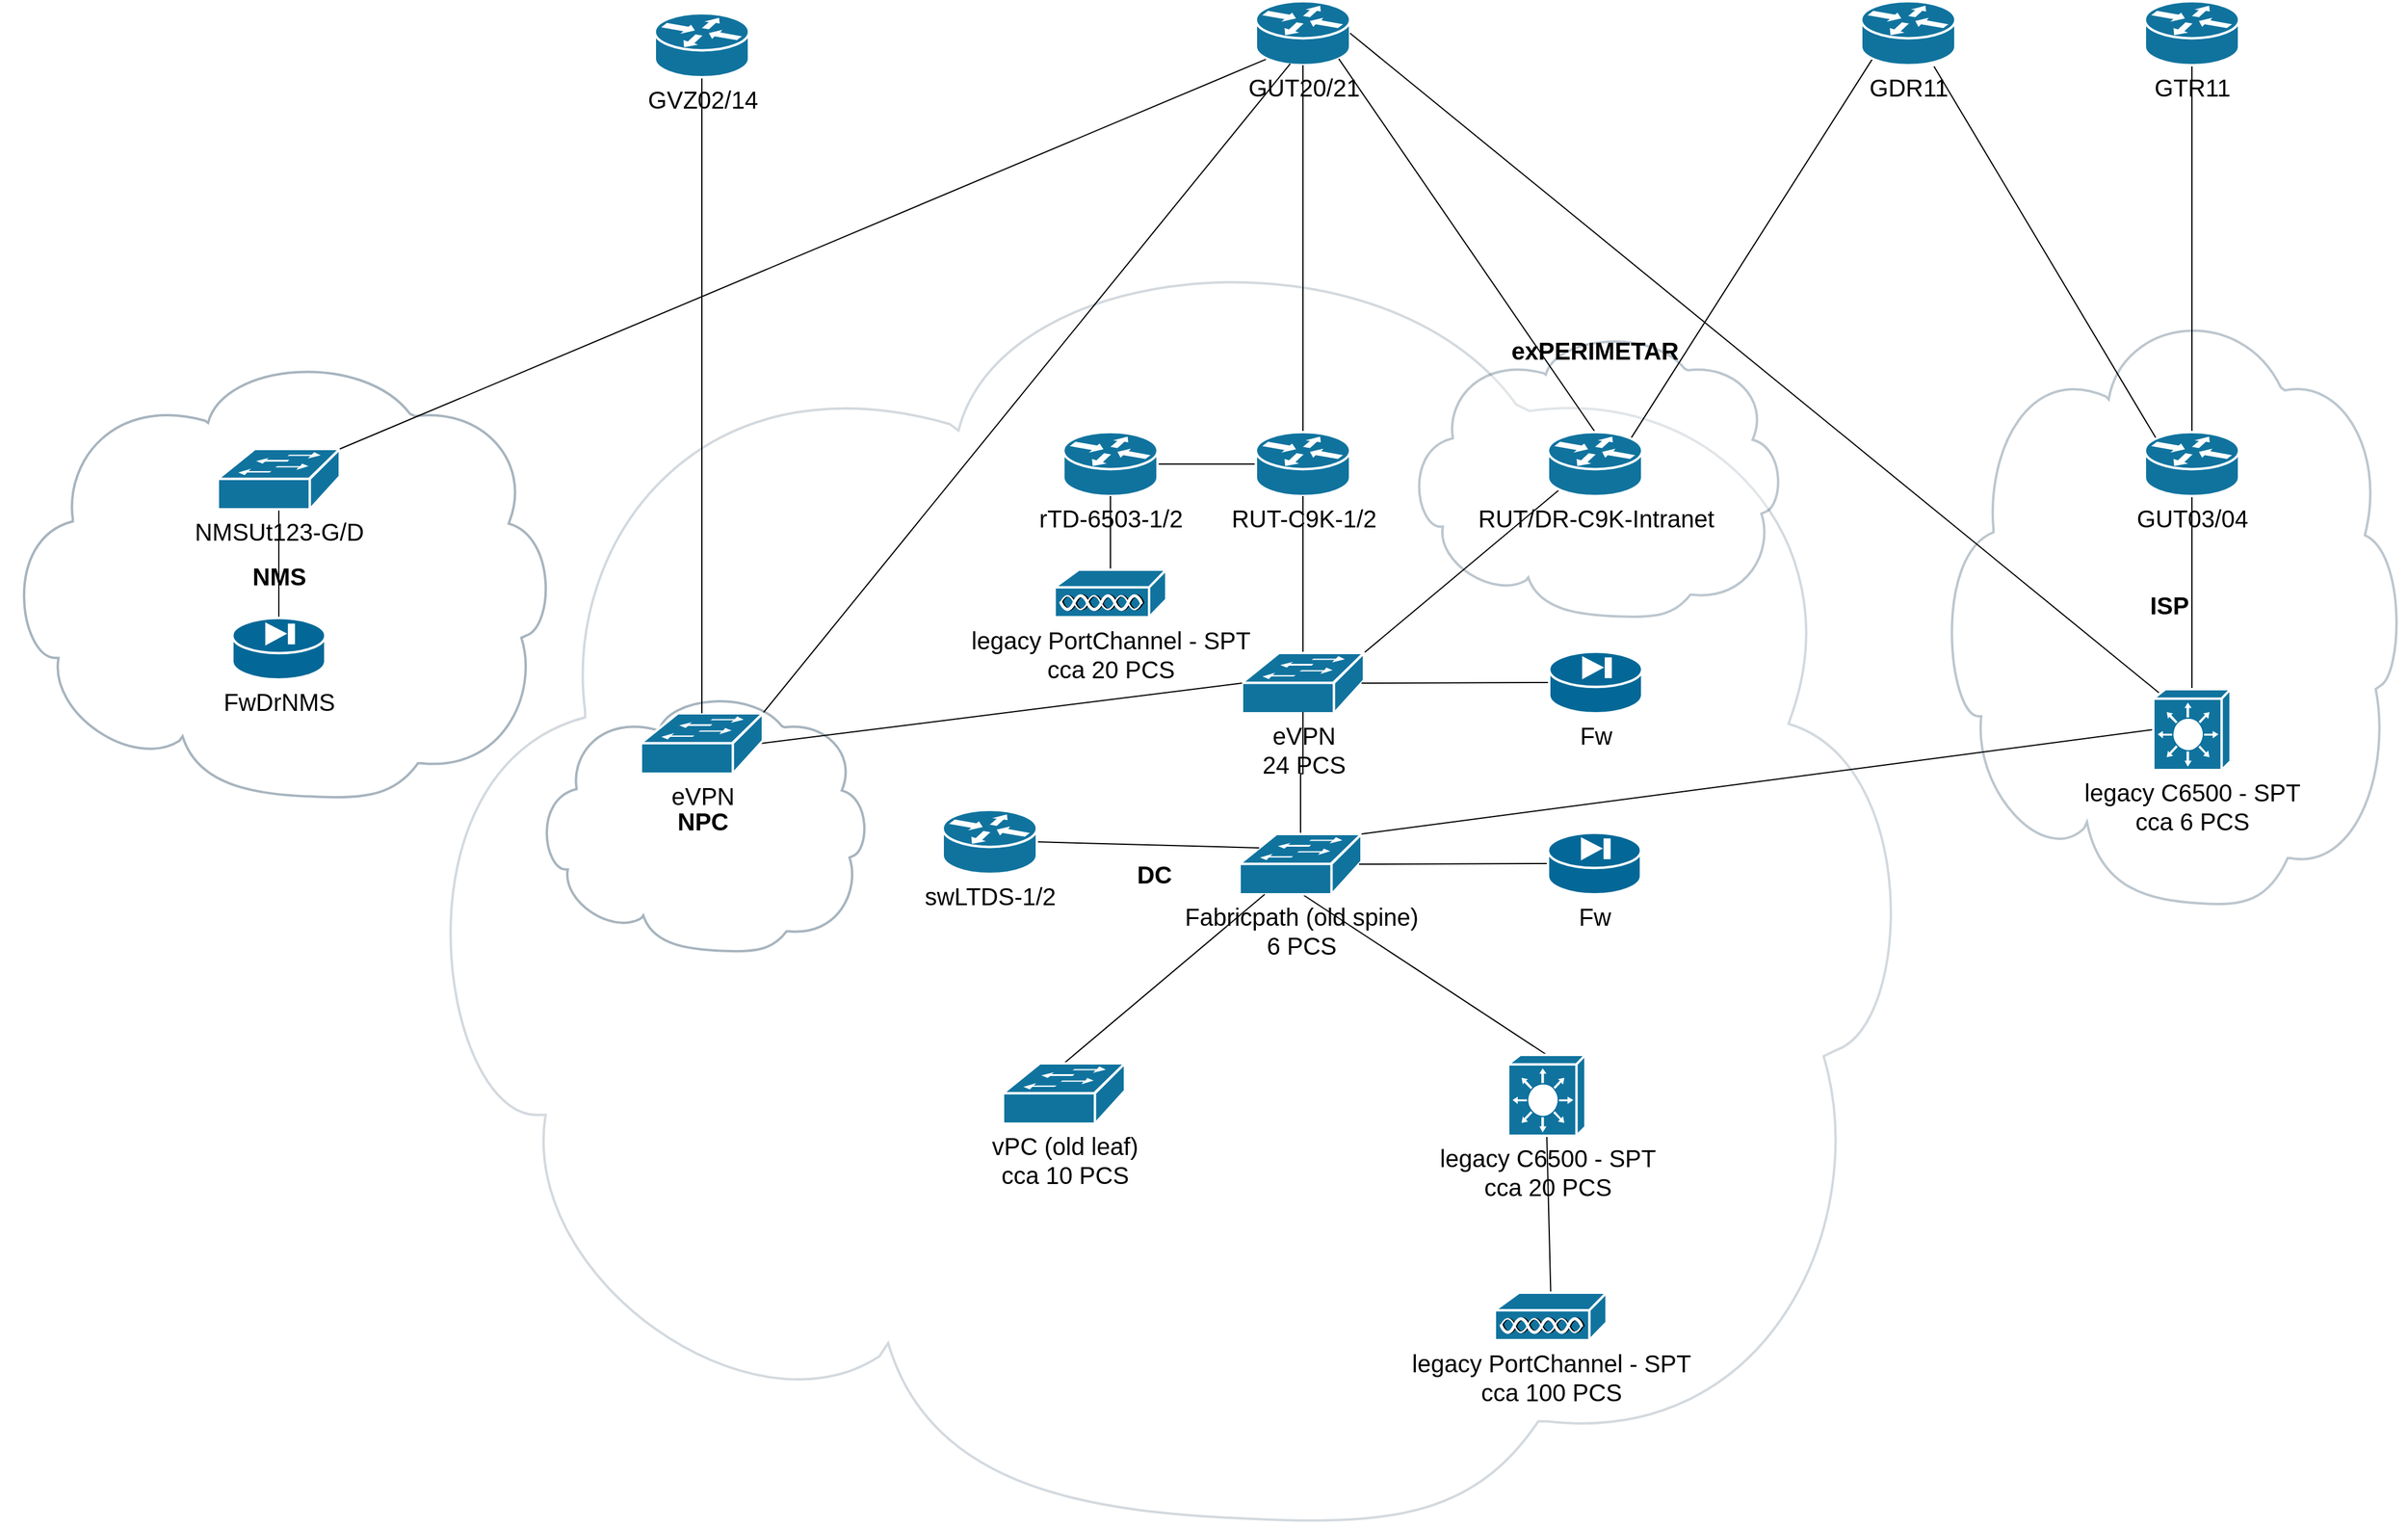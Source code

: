 <mxfile version="20.8.8" type="github">
  <diagram id="6a731a19-8d31-9384-78a2-239565b7b9f0" name="Page-1">
    <mxGraphModel dx="6797" dy="3345" grid="1" gridSize="10" guides="1" tooltips="1" connect="1" arrows="1" fold="1" page="1" pageScale="1" pageWidth="827" pageHeight="1169" background="none" math="0" shadow="0">
      <root>
        <mxCell id="0" />
        <mxCell id="1" parent="0" />
        <mxCell id="YoIVaU23-7nhwGgL-xl8-2268" value="ISP" style="shape=mxgraph.cisco.storage.cloud;html=1;dashed=0;strokeColor=#23445D;fillColor=#ffffff;strokeWidth=2;fontFamily=Helvetica;fontSize=20;fontColor=#000000;align=center;fontStyle=1;opacity=30;" parent="1" vertex="1">
          <mxGeometry x="1010" y="800" width="392" height="500" as="geometry" />
        </mxCell>
        <mxCell id="YoIVaU23-7nhwGgL-xl8-2267" value="NMS" style="shape=mxgraph.cisco.storage.cloud;html=1;dashed=0;strokeColor=#23445D;fillColor=#ffffff;strokeWidth=2;fontFamily=Helvetica;fontSize=20;fontColor=#000000;align=center;fontStyle=1;opacity=40;" parent="1" vertex="1">
          <mxGeometry x="-590" y="840" width="460" height="371" as="geometry" />
        </mxCell>
        <mxCell id="YoIVaU23-7nhwGgL-xl8-2312" value="DC" style="shape=mxgraph.cisco.storage.cloud;html=1;dashed=0;strokeColor=#23445D;fillColor=#ffffff;strokeWidth=2;fontFamily=Helvetica;fontSize=20;fontColor=#000000;align=center;fontStyle=1;opacity=20;verticalAlign=middle;" parent="1" vertex="1">
          <mxGeometry x="-270" y="733" width="1270" height="1080" as="geometry" />
        </mxCell>
        <mxCell id="YoIVaU23-7nhwGgL-xl8-2297" style="edgeStyle=none;rounded=0;orthogonalLoop=1;jettySize=auto;html=1;exitX=0.5;exitY=0;exitDx=0;exitDy=0;exitPerimeter=0;entryX=0.5;entryY=1;entryDx=0;entryDy=0;entryPerimeter=0;fontSize=20;fontColor=#000000;endArrow=none;endFill=0;" parent="1" source="YoIVaU23-7nhwGgL-xl8-2263" target="YoIVaU23-7nhwGgL-xl8-2282" edge="1">
          <mxGeometry relative="1" as="geometry" />
        </mxCell>
        <mxCell id="YoIVaU23-7nhwGgL-xl8-2263" value="legacy PortChannel - SPT&lt;br&gt;cca 100 PCS" style="shape=mxgraph.cisco.misc.access_point;html=1;dashed=0;fillColor=#10739E;strokeColor=#ffffff;strokeWidth=2;verticalLabelPosition=bottom;verticalAlign=top;fontFamily=Helvetica;fontSize=20;fontColor=#000000;" parent="1" vertex="1">
          <mxGeometry x="647.5" y="1620" width="92.5" height="40" as="geometry" />
        </mxCell>
        <mxCell id="YoIVaU23-7nhwGgL-xl8-2318" style="edgeStyle=none;rounded=0;orthogonalLoop=1;jettySize=auto;html=1;exitX=0.5;exitY=0;exitDx=0;exitDy=0;exitPerimeter=0;fontSize=20;fontColor=#000000;endArrow=none;endFill=0;entryX=0.5;entryY=0.98;entryDx=0;entryDy=0;entryPerimeter=0;" parent="1" source="YoIVaU23-7nhwGgL-xl8-2272" target="YoIVaU23-7nhwGgL-xl8-2275" edge="1">
          <mxGeometry relative="1" as="geometry" />
        </mxCell>
        <mxCell id="YoIVaU23-7nhwGgL-xl8-2272" value="FwDrNMS" style="shape=mxgraph.cisco.security.pix_firewall;sketch=0;html=1;pointerEvents=1;dashed=0;fillColor=#036897;strokeColor=#ffffff;strokeWidth=2;verticalLabelPosition=bottom;verticalAlign=top;align=center;outlineConnect=0;fontSize=20;fontColor=#000000;" parent="1" vertex="1">
          <mxGeometry x="-398.5" y="1061" width="77" height="51" as="geometry" />
        </mxCell>
        <mxCell id="YoIVaU23-7nhwGgL-xl8-2275" value="NMSUt123-G/D" style="shape=mxgraph.cisco.switches.workgroup_switch;html=1;dashed=0;fillColor=#10739E;strokeColor=#ffffff;strokeWidth=2;verticalLabelPosition=bottom;verticalAlign=top;fontFamily=Helvetica;fontSize=20;fontColor=#000000;" parent="1" vertex="1">
          <mxGeometry x="-410.5" y="921" width="101" height="50" as="geometry" />
        </mxCell>
        <mxCell id="YoIVaU23-7nhwGgL-xl8-2276" value="exPERIMETAR" style="shape=mxgraph.cisco.storage.cloud;html=1;dashed=0;strokeColor=#23445D;fillColor=#ffffff;strokeWidth=2;fontFamily=Helvetica;fontSize=20;fontColor=#000000;align=center;fontStyle=1;opacity=30;verticalAlign=top;" parent="1" vertex="1">
          <mxGeometry x="571.75" y="821" width="316.5" height="240" as="geometry" />
        </mxCell>
        <mxCell id="YoIVaU23-7nhwGgL-xl8-2317" style="edgeStyle=none;rounded=0;orthogonalLoop=1;jettySize=auto;html=1;exitX=0.12;exitY=0.9;exitDx=0;exitDy=0;exitPerimeter=0;fontSize=20;fontColor=#000000;endArrow=none;endFill=0;entryX=1;entryY=0;entryDx=0;entryDy=0;entryPerimeter=0;" parent="1" source="YoIVaU23-7nhwGgL-xl8-2277" target="YoIVaU23-7nhwGgL-xl8-2275" edge="1">
          <mxGeometry relative="1" as="geometry">
            <mxPoint x="-130.0" y="660" as="targetPoint" />
          </mxGeometry>
        </mxCell>
        <mxCell id="YoIVaU23-7nhwGgL-xl8-2277" value="GUT20/21" style="shape=mxgraph.cisco.routers.router;html=1;dashed=0;fillColor=#10739E;strokeColor=#ffffff;strokeWidth=2;verticalLabelPosition=bottom;verticalAlign=top;fontFamily=Helvetica;fontSize=20;fontColor=#000000;" parent="1" vertex="1">
          <mxGeometry x="449.5" y="550" width="78" height="53" as="geometry" />
        </mxCell>
        <mxCell id="YoIVaU23-7nhwGgL-xl8-2301" style="edgeStyle=none;rounded=0;orthogonalLoop=1;jettySize=auto;html=1;exitX=0;exitY=0.5;exitDx=0;exitDy=0;exitPerimeter=0;entryX=1;entryY=0.5;entryDx=0;entryDy=0;entryPerimeter=0;fontSize=20;fontColor=#000000;endArrow=none;endFill=0;" parent="1" source="YoIVaU23-7nhwGgL-xl8-2278" target="YoIVaU23-7nhwGgL-xl8-2290" edge="1">
          <mxGeometry relative="1" as="geometry" />
        </mxCell>
        <mxCell id="YoIVaU23-7nhwGgL-xl8-2304" style="edgeStyle=none;rounded=0;orthogonalLoop=1;jettySize=auto;html=1;exitX=0.5;exitY=0;exitDx=0;exitDy=0;exitPerimeter=0;fontSize=20;fontColor=#000000;endArrow=none;endFill=0;" parent="1" source="YoIVaU23-7nhwGgL-xl8-2278" target="YoIVaU23-7nhwGgL-xl8-2277" edge="1">
          <mxGeometry relative="1" as="geometry" />
        </mxCell>
        <mxCell id="YoIVaU23-7nhwGgL-xl8-2278" value="RUT-C9K-1/2" style="shape=mxgraph.cisco.routers.router;html=1;dashed=0;fillColor=#10739E;strokeColor=#ffffff;strokeWidth=2;verticalLabelPosition=bottom;verticalAlign=top;fontFamily=Helvetica;fontSize=20;fontColor=#000000;" parent="1" vertex="1">
          <mxGeometry x="449.5" y="907" width="78" height="53" as="geometry" />
        </mxCell>
        <mxCell id="YoIVaU23-7nhwGgL-xl8-2293" style="edgeStyle=orthogonalEdgeStyle;rounded=0;orthogonalLoop=1;jettySize=auto;html=1;exitX=0.5;exitY=0;exitDx=0;exitDy=0;exitPerimeter=0;entryX=0.5;entryY=1;entryDx=0;entryDy=0;entryPerimeter=0;fontSize=20;fontColor=#000000;endArrow=none;endFill=0;" parent="1" source="YoIVaU23-7nhwGgL-xl8-2279" target="YoIVaU23-7nhwGgL-xl8-2278" edge="1">
          <mxGeometry relative="1" as="geometry" />
        </mxCell>
        <mxCell id="YoIVaU23-7nhwGgL-xl8-2300" style="edgeStyle=none;rounded=0;orthogonalLoop=1;jettySize=auto;html=1;exitX=1;exitY=0;exitDx=0;exitDy=0;exitPerimeter=0;entryX=0.12;entryY=0.9;entryDx=0;entryDy=0;entryPerimeter=0;fontSize=20;fontColor=#000000;endArrow=none;endFill=0;" parent="1" source="YoIVaU23-7nhwGgL-xl8-2279" target="YoIVaU23-7nhwGgL-xl8-2285" edge="1">
          <mxGeometry relative="1" as="geometry" />
        </mxCell>
        <mxCell id="YoIVaU23-7nhwGgL-xl8-2279" value="eVPN&lt;br&gt;24 PCS" style="shape=mxgraph.cisco.switches.workgroup_switch;html=1;dashed=0;fillColor=#10739E;strokeColor=#ffffff;strokeWidth=2;verticalLabelPosition=bottom;verticalAlign=top;fontFamily=Helvetica;fontSize=20;fontColor=#000000;" parent="1" vertex="1">
          <mxGeometry x="438" y="1090" width="101" height="50" as="geometry" />
        </mxCell>
        <mxCell id="YoIVaU23-7nhwGgL-xl8-2294" style="edgeStyle=orthogonalEdgeStyle;rounded=0;orthogonalLoop=1;jettySize=auto;html=1;exitX=0.5;exitY=0;exitDx=0;exitDy=0;exitPerimeter=0;entryX=0.5;entryY=0.98;entryDx=0;entryDy=0;entryPerimeter=0;fontSize=20;fontColor=#000000;endArrow=none;endFill=0;" parent="1" source="YoIVaU23-7nhwGgL-xl8-2280" target="YoIVaU23-7nhwGgL-xl8-2279" edge="1">
          <mxGeometry relative="1" as="geometry" />
        </mxCell>
        <mxCell id="YoIVaU23-7nhwGgL-xl8-2295" style="rounded=0;orthogonalLoop=1;jettySize=auto;html=1;exitX=0.5;exitY=0.98;exitDx=0;exitDy=0;exitPerimeter=0;entryX=0.5;entryY=0;entryDx=0;entryDy=0;entryPerimeter=0;fontSize=20;fontColor=#000000;endArrow=none;endFill=0;" parent="1" source="YoIVaU23-7nhwGgL-xl8-2280" target="YoIVaU23-7nhwGgL-xl8-2282" edge="1">
          <mxGeometry relative="1" as="geometry" />
        </mxCell>
        <mxCell id="YoIVaU23-7nhwGgL-xl8-2280" value="Fabricpath (old spine)&lt;br&gt;6 PCS" style="shape=mxgraph.cisco.switches.workgroup_switch;html=1;dashed=0;fillColor=#10739E;strokeColor=#ffffff;strokeWidth=2;verticalLabelPosition=bottom;verticalAlign=top;fontFamily=Helvetica;fontSize=20;fontColor=#000000;" parent="1" vertex="1">
          <mxGeometry x="436" y="1240" width="101" height="50" as="geometry" />
        </mxCell>
        <mxCell id="YoIVaU23-7nhwGgL-xl8-2296" style="edgeStyle=none;rounded=0;orthogonalLoop=1;jettySize=auto;html=1;exitX=0.5;exitY=0;exitDx=0;exitDy=0;exitPerimeter=0;fontSize=20;fontColor=#000000;endArrow=none;endFill=0;" parent="1" source="YoIVaU23-7nhwGgL-xl8-2281" target="YoIVaU23-7nhwGgL-xl8-2280" edge="1">
          <mxGeometry relative="1" as="geometry" />
        </mxCell>
        <mxCell id="YoIVaU23-7nhwGgL-xl8-2281" value="vPC (old leaf)&lt;br&gt;cca 10 PCS" style="shape=mxgraph.cisco.switches.workgroup_switch;html=1;dashed=0;fillColor=#10739E;strokeColor=#ffffff;strokeWidth=2;verticalLabelPosition=bottom;verticalAlign=top;fontFamily=Helvetica;fontSize=20;fontColor=#000000;" parent="1" vertex="1">
          <mxGeometry x="240" y="1430" width="101" height="50" as="geometry" />
        </mxCell>
        <mxCell id="YoIVaU23-7nhwGgL-xl8-2282" value="legacy C6500 - SPT&lt;br&gt;cca 20 PCS" style="shape=mxgraph.cisco.switches.layer_3_switch;html=1;dashed=0;fillColor=#10739E;strokeColor=#ffffff;strokeWidth=2;verticalLabelPosition=bottom;verticalAlign=top;fontFamily=Helvetica;fontSize=20;fontColor=#000000;" parent="1" vertex="1">
          <mxGeometry x="658.5" y="1423" width="64" height="67" as="geometry" />
        </mxCell>
        <mxCell id="YoIVaU23-7nhwGgL-xl8-2298" style="edgeStyle=none;rounded=0;orthogonalLoop=1;jettySize=auto;html=1;exitX=0;exitY=0.5;exitDx=0;exitDy=0;exitPerimeter=0;entryX=0.98;entryY=0.5;entryDx=0;entryDy=0;entryPerimeter=0;fontSize=20;fontColor=#000000;endArrow=none;endFill=0;" parent="1" source="YoIVaU23-7nhwGgL-xl8-2283" target="YoIVaU23-7nhwGgL-xl8-2279" edge="1">
          <mxGeometry relative="1" as="geometry" />
        </mxCell>
        <mxCell id="YoIVaU23-7nhwGgL-xl8-2283" value="Fw" style="shape=mxgraph.cisco.security.pix_firewall;sketch=0;html=1;pointerEvents=1;dashed=0;fillColor=#036897;strokeColor=#ffffff;strokeWidth=2;verticalLabelPosition=bottom;verticalAlign=top;align=center;outlineConnect=0;fontSize=20;fontColor=#000000;" parent="1" vertex="1">
          <mxGeometry x="692.5" y="1089" width="77" height="51" as="geometry" />
        </mxCell>
        <mxCell id="YoIVaU23-7nhwGgL-xl8-2299" style="edgeStyle=none;rounded=0;orthogonalLoop=1;jettySize=auto;html=1;exitX=0;exitY=0.5;exitDx=0;exitDy=0;exitPerimeter=0;entryX=0.98;entryY=0.5;entryDx=0;entryDy=0;entryPerimeter=0;fontSize=20;fontColor=#000000;endArrow=none;endFill=0;" parent="1" source="YoIVaU23-7nhwGgL-xl8-2284" target="YoIVaU23-7nhwGgL-xl8-2280" edge="1">
          <mxGeometry relative="1" as="geometry" />
        </mxCell>
        <mxCell id="YoIVaU23-7nhwGgL-xl8-2284" value="Fw" style="shape=mxgraph.cisco.security.pix_firewall;sketch=0;html=1;pointerEvents=1;dashed=0;fillColor=#036897;strokeColor=#ffffff;strokeWidth=2;verticalLabelPosition=bottom;verticalAlign=top;align=center;outlineConnect=0;fontSize=20;fontColor=#000000;" parent="1" vertex="1">
          <mxGeometry x="691.5" y="1239" width="77" height="51" as="geometry" />
        </mxCell>
        <mxCell id="84iJdzDGueFHjiBHcFsv-3" style="rounded=0;orthogonalLoop=1;jettySize=auto;html=1;exitX=0.5;exitY=0;exitDx=0;exitDy=0;exitPerimeter=0;entryX=0.88;entryY=0.9;entryDx=0;entryDy=0;entryPerimeter=0;endArrow=none;endFill=0;" edge="1" parent="1" source="YoIVaU23-7nhwGgL-xl8-2285" target="YoIVaU23-7nhwGgL-xl8-2277">
          <mxGeometry relative="1" as="geometry" />
        </mxCell>
        <mxCell id="84iJdzDGueFHjiBHcFsv-5" style="edgeStyle=none;rounded=0;orthogonalLoop=1;jettySize=auto;html=1;exitX=0.88;exitY=0.1;exitDx=0;exitDy=0;exitPerimeter=0;entryX=0.12;entryY=0.9;entryDx=0;entryDy=0;entryPerimeter=0;endArrow=none;endFill=0;" edge="1" parent="1" source="YoIVaU23-7nhwGgL-xl8-2285" target="84iJdzDGueFHjiBHcFsv-4">
          <mxGeometry relative="1" as="geometry" />
        </mxCell>
        <mxCell id="YoIVaU23-7nhwGgL-xl8-2285" value="RUT/DR-C9K-Intranet" style="shape=mxgraph.cisco.routers.router;html=1;dashed=0;fillColor=#10739E;strokeColor=#ffffff;strokeWidth=2;verticalLabelPosition=bottom;verticalAlign=top;fontFamily=Helvetica;fontSize=20;fontColor=#000000;" parent="1" vertex="1">
          <mxGeometry x="691.5" y="907" width="78" height="53" as="geometry" />
        </mxCell>
        <mxCell id="YoIVaU23-7nhwGgL-xl8-2310" style="edgeStyle=none;rounded=0;orthogonalLoop=1;jettySize=auto;html=1;exitX=0.5;exitY=0;exitDx=0;exitDy=0;exitPerimeter=0;fontSize=20;fontColor=#000000;endArrow=none;endFill=0;" parent="1" source="YoIVaU23-7nhwGgL-xl8-2287" target="YoIVaU23-7nhwGgL-xl8-2289" edge="1">
          <mxGeometry relative="1" as="geometry" />
        </mxCell>
        <mxCell id="YoIVaU23-7nhwGgL-xl8-2314" style="edgeStyle=none;rounded=0;orthogonalLoop=1;jettySize=auto;html=1;exitX=0;exitY=0.5;exitDx=0;exitDy=0;exitPerimeter=0;entryX=1;entryY=0;entryDx=0;entryDy=0;entryPerimeter=0;fontSize=20;fontColor=#000000;endArrow=none;endFill=0;" parent="1" source="YoIVaU23-7nhwGgL-xl8-2287" target="YoIVaU23-7nhwGgL-xl8-2280" edge="1">
          <mxGeometry relative="1" as="geometry" />
        </mxCell>
        <mxCell id="YoIVaU23-7nhwGgL-xl8-2316" style="edgeStyle=none;rounded=0;orthogonalLoop=1;jettySize=auto;html=1;exitX=0.08;exitY=0.05;exitDx=0;exitDy=0;exitPerimeter=0;entryX=1;entryY=0.5;entryDx=0;entryDy=0;entryPerimeter=0;fontSize=20;fontColor=#000000;endArrow=none;endFill=0;" parent="1" source="YoIVaU23-7nhwGgL-xl8-2287" target="YoIVaU23-7nhwGgL-xl8-2277" edge="1">
          <mxGeometry relative="1" as="geometry" />
        </mxCell>
        <mxCell id="YoIVaU23-7nhwGgL-xl8-2287" value="legacy C6500 - SPT&lt;br&gt;cca 6 PCS" style="shape=mxgraph.cisco.switches.layer_3_switch;html=1;dashed=0;fillColor=#10739E;strokeColor=#ffffff;strokeWidth=2;verticalLabelPosition=bottom;verticalAlign=top;fontFamily=Helvetica;fontSize=20;fontColor=#000000;" parent="1" vertex="1">
          <mxGeometry x="1193" y="1120" width="64" height="67" as="geometry" />
        </mxCell>
        <mxCell id="YoIVaU23-7nhwGgL-xl8-2319" style="edgeStyle=none;rounded=0;orthogonalLoop=1;jettySize=auto;html=1;exitX=0.5;exitY=0;exitDx=0;exitDy=0;exitPerimeter=0;entryX=0.5;entryY=1;entryDx=0;entryDy=0;entryPerimeter=0;fontSize=20;fontColor=#000000;endArrow=none;endFill=0;" parent="1" source="YoIVaU23-7nhwGgL-xl8-2289" target="YoIVaU23-7nhwGgL-xl8-2315" edge="1">
          <mxGeometry relative="1" as="geometry" />
        </mxCell>
        <mxCell id="84iJdzDGueFHjiBHcFsv-6" style="edgeStyle=none;rounded=0;orthogonalLoop=1;jettySize=auto;html=1;exitX=0.12;exitY=0.1;exitDx=0;exitDy=0;exitPerimeter=0;entryX=0.773;entryY=1.019;entryDx=0;entryDy=0;entryPerimeter=0;endArrow=none;endFill=0;" edge="1" parent="1" source="YoIVaU23-7nhwGgL-xl8-2289" target="84iJdzDGueFHjiBHcFsv-4">
          <mxGeometry relative="1" as="geometry" />
        </mxCell>
        <mxCell id="YoIVaU23-7nhwGgL-xl8-2289" value="GUT03/04" style="shape=mxgraph.cisco.routers.router;html=1;dashed=0;fillColor=#10739E;strokeColor=#ffffff;strokeWidth=2;verticalLabelPosition=bottom;verticalAlign=top;fontFamily=Helvetica;fontSize=20;fontColor=#000000;" parent="1" vertex="1">
          <mxGeometry x="1186" y="907" width="78" height="53" as="geometry" />
        </mxCell>
        <mxCell id="YoIVaU23-7nhwGgL-xl8-2290" value="rTD-6503-1/2" style="shape=mxgraph.cisco.routers.router;html=1;dashed=0;fillColor=#10739E;strokeColor=#ffffff;strokeWidth=2;verticalLabelPosition=bottom;verticalAlign=top;fontFamily=Helvetica;fontSize=20;fontColor=#000000;" parent="1" vertex="1">
          <mxGeometry x="290" y="907" width="78" height="53" as="geometry" />
        </mxCell>
        <mxCell id="YoIVaU23-7nhwGgL-xl8-2303" style="edgeStyle=none;rounded=0;orthogonalLoop=1;jettySize=auto;html=1;exitX=1;exitY=0.5;exitDx=0;exitDy=0;exitPerimeter=0;entryX=0.16;entryY=0.23;entryDx=0;entryDy=0;entryPerimeter=0;fontSize=20;fontColor=#000000;endArrow=none;endFill=0;" parent="1" source="YoIVaU23-7nhwGgL-xl8-2291" target="YoIVaU23-7nhwGgL-xl8-2280" edge="1">
          <mxGeometry relative="1" as="geometry" />
        </mxCell>
        <mxCell id="YoIVaU23-7nhwGgL-xl8-2291" value="swLTDS-1/2" style="shape=mxgraph.cisco.routers.router;html=1;dashed=0;fillColor=#10739E;strokeColor=#ffffff;strokeWidth=2;verticalLabelPosition=bottom;verticalAlign=top;fontFamily=Helvetica;fontSize=20;fontColor=#000000;" parent="1" vertex="1">
          <mxGeometry x="190" y="1220" width="78" height="53" as="geometry" />
        </mxCell>
        <mxCell id="84iJdzDGueFHjiBHcFsv-2" style="edgeStyle=orthogonalEdgeStyle;rounded=0;orthogonalLoop=1;jettySize=auto;html=1;exitX=0.5;exitY=0;exitDx=0;exitDy=0;exitPerimeter=0;endArrow=none;endFill=0;" edge="1" parent="1" source="YoIVaU23-7nhwGgL-xl8-2308" target="YoIVaU23-7nhwGgL-xl8-2290">
          <mxGeometry relative="1" as="geometry" />
        </mxCell>
        <mxCell id="YoIVaU23-7nhwGgL-xl8-2308" value="legacy PortChannel - SPT&lt;br&gt;cca 20 PCS" style="shape=mxgraph.cisco.misc.access_point;html=1;dashed=0;fillColor=#10739E;strokeColor=#ffffff;strokeWidth=2;verticalLabelPosition=bottom;verticalAlign=top;fontFamily=Helvetica;fontSize=20;fontColor=#000000;" parent="1" vertex="1">
          <mxGeometry x="282.75" y="1021" width="92.5" height="40" as="geometry" />
        </mxCell>
        <mxCell id="YoIVaU23-7nhwGgL-xl8-2315" value="GTR11" style="shape=mxgraph.cisco.routers.router;html=1;dashed=0;fillColor=#10739E;strokeColor=#ffffff;strokeWidth=2;verticalLabelPosition=bottom;verticalAlign=top;fontFamily=Helvetica;fontSize=20;fontColor=#000000;" parent="1" vertex="1">
          <mxGeometry x="1186" y="550" width="78" height="53" as="geometry" />
        </mxCell>
        <mxCell id="84iJdzDGueFHjiBHcFsv-4" value="GDR11" style="shape=mxgraph.cisco.routers.router;html=1;dashed=0;fillColor=#10739E;strokeColor=#ffffff;strokeWidth=2;verticalLabelPosition=bottom;verticalAlign=top;fontFamily=Helvetica;fontSize=20;fontColor=#000000;" vertex="1" parent="1">
          <mxGeometry x="951" y="550" width="78" height="53" as="geometry" />
        </mxCell>
        <mxCell id="84iJdzDGueFHjiBHcFsv-8" value="NPC" style="shape=mxgraph.cisco.storage.cloud;html=1;dashed=0;strokeColor=#23445D;fillColor=#ffffff;strokeWidth=2;fontFamily=Helvetica;fontSize=20;fontColor=#000000;align=center;fontStyle=1;opacity=40;" vertex="1" parent="1">
          <mxGeometry x="-149.5" y="1120" width="280" height="218" as="geometry" />
        </mxCell>
        <mxCell id="84iJdzDGueFHjiBHcFsv-10" style="edgeStyle=none;rounded=0;orthogonalLoop=1;jettySize=auto;html=1;exitX=0.98;exitY=0.5;exitDx=0;exitDy=0;exitPerimeter=0;entryX=0;entryY=0.5;entryDx=0;entryDy=0;entryPerimeter=0;endArrow=none;endFill=0;" edge="1" parent="1" source="84iJdzDGueFHjiBHcFsv-9" target="YoIVaU23-7nhwGgL-xl8-2279">
          <mxGeometry relative="1" as="geometry" />
        </mxCell>
        <mxCell id="84iJdzDGueFHjiBHcFsv-11" style="edgeStyle=none;rounded=0;orthogonalLoop=1;jettySize=auto;html=1;exitX=1;exitY=0;exitDx=0;exitDy=0;exitPerimeter=0;endArrow=none;endFill=0;entryX=0.365;entryY=0.978;entryDx=0;entryDy=0;entryPerimeter=0;" edge="1" parent="1" source="84iJdzDGueFHjiBHcFsv-9" target="YoIVaU23-7nhwGgL-xl8-2277">
          <mxGeometry relative="1" as="geometry" />
        </mxCell>
        <mxCell id="84iJdzDGueFHjiBHcFsv-9" value="eVPN&lt;br&gt;" style="shape=mxgraph.cisco.switches.workgroup_switch;html=1;dashed=0;fillColor=#10739E;strokeColor=#ffffff;strokeWidth=2;verticalLabelPosition=bottom;verticalAlign=top;fontFamily=Helvetica;fontSize=20;fontColor=#000000;" vertex="1" parent="1">
          <mxGeometry x="-60" y="1140" width="101" height="50" as="geometry" />
        </mxCell>
        <mxCell id="84iJdzDGueFHjiBHcFsv-13" style="edgeStyle=none;rounded=0;orthogonalLoop=1;jettySize=auto;html=1;exitX=0.5;exitY=1;exitDx=0;exitDy=0;exitPerimeter=0;entryX=0.5;entryY=0;entryDx=0;entryDy=0;entryPerimeter=0;endArrow=none;endFill=0;" edge="1" parent="1" source="84iJdzDGueFHjiBHcFsv-12" target="84iJdzDGueFHjiBHcFsv-9">
          <mxGeometry relative="1" as="geometry" />
        </mxCell>
        <mxCell id="84iJdzDGueFHjiBHcFsv-12" value="GVZ02/14" style="shape=mxgraph.cisco.routers.router;html=1;dashed=0;fillColor=#10739E;strokeColor=#ffffff;strokeWidth=2;verticalLabelPosition=bottom;verticalAlign=top;fontFamily=Helvetica;fontSize=20;fontColor=#000000;" vertex="1" parent="1">
          <mxGeometry x="-48.5" y="560" width="78" height="53" as="geometry" />
        </mxCell>
      </root>
    </mxGraphModel>
  </diagram>
</mxfile>
